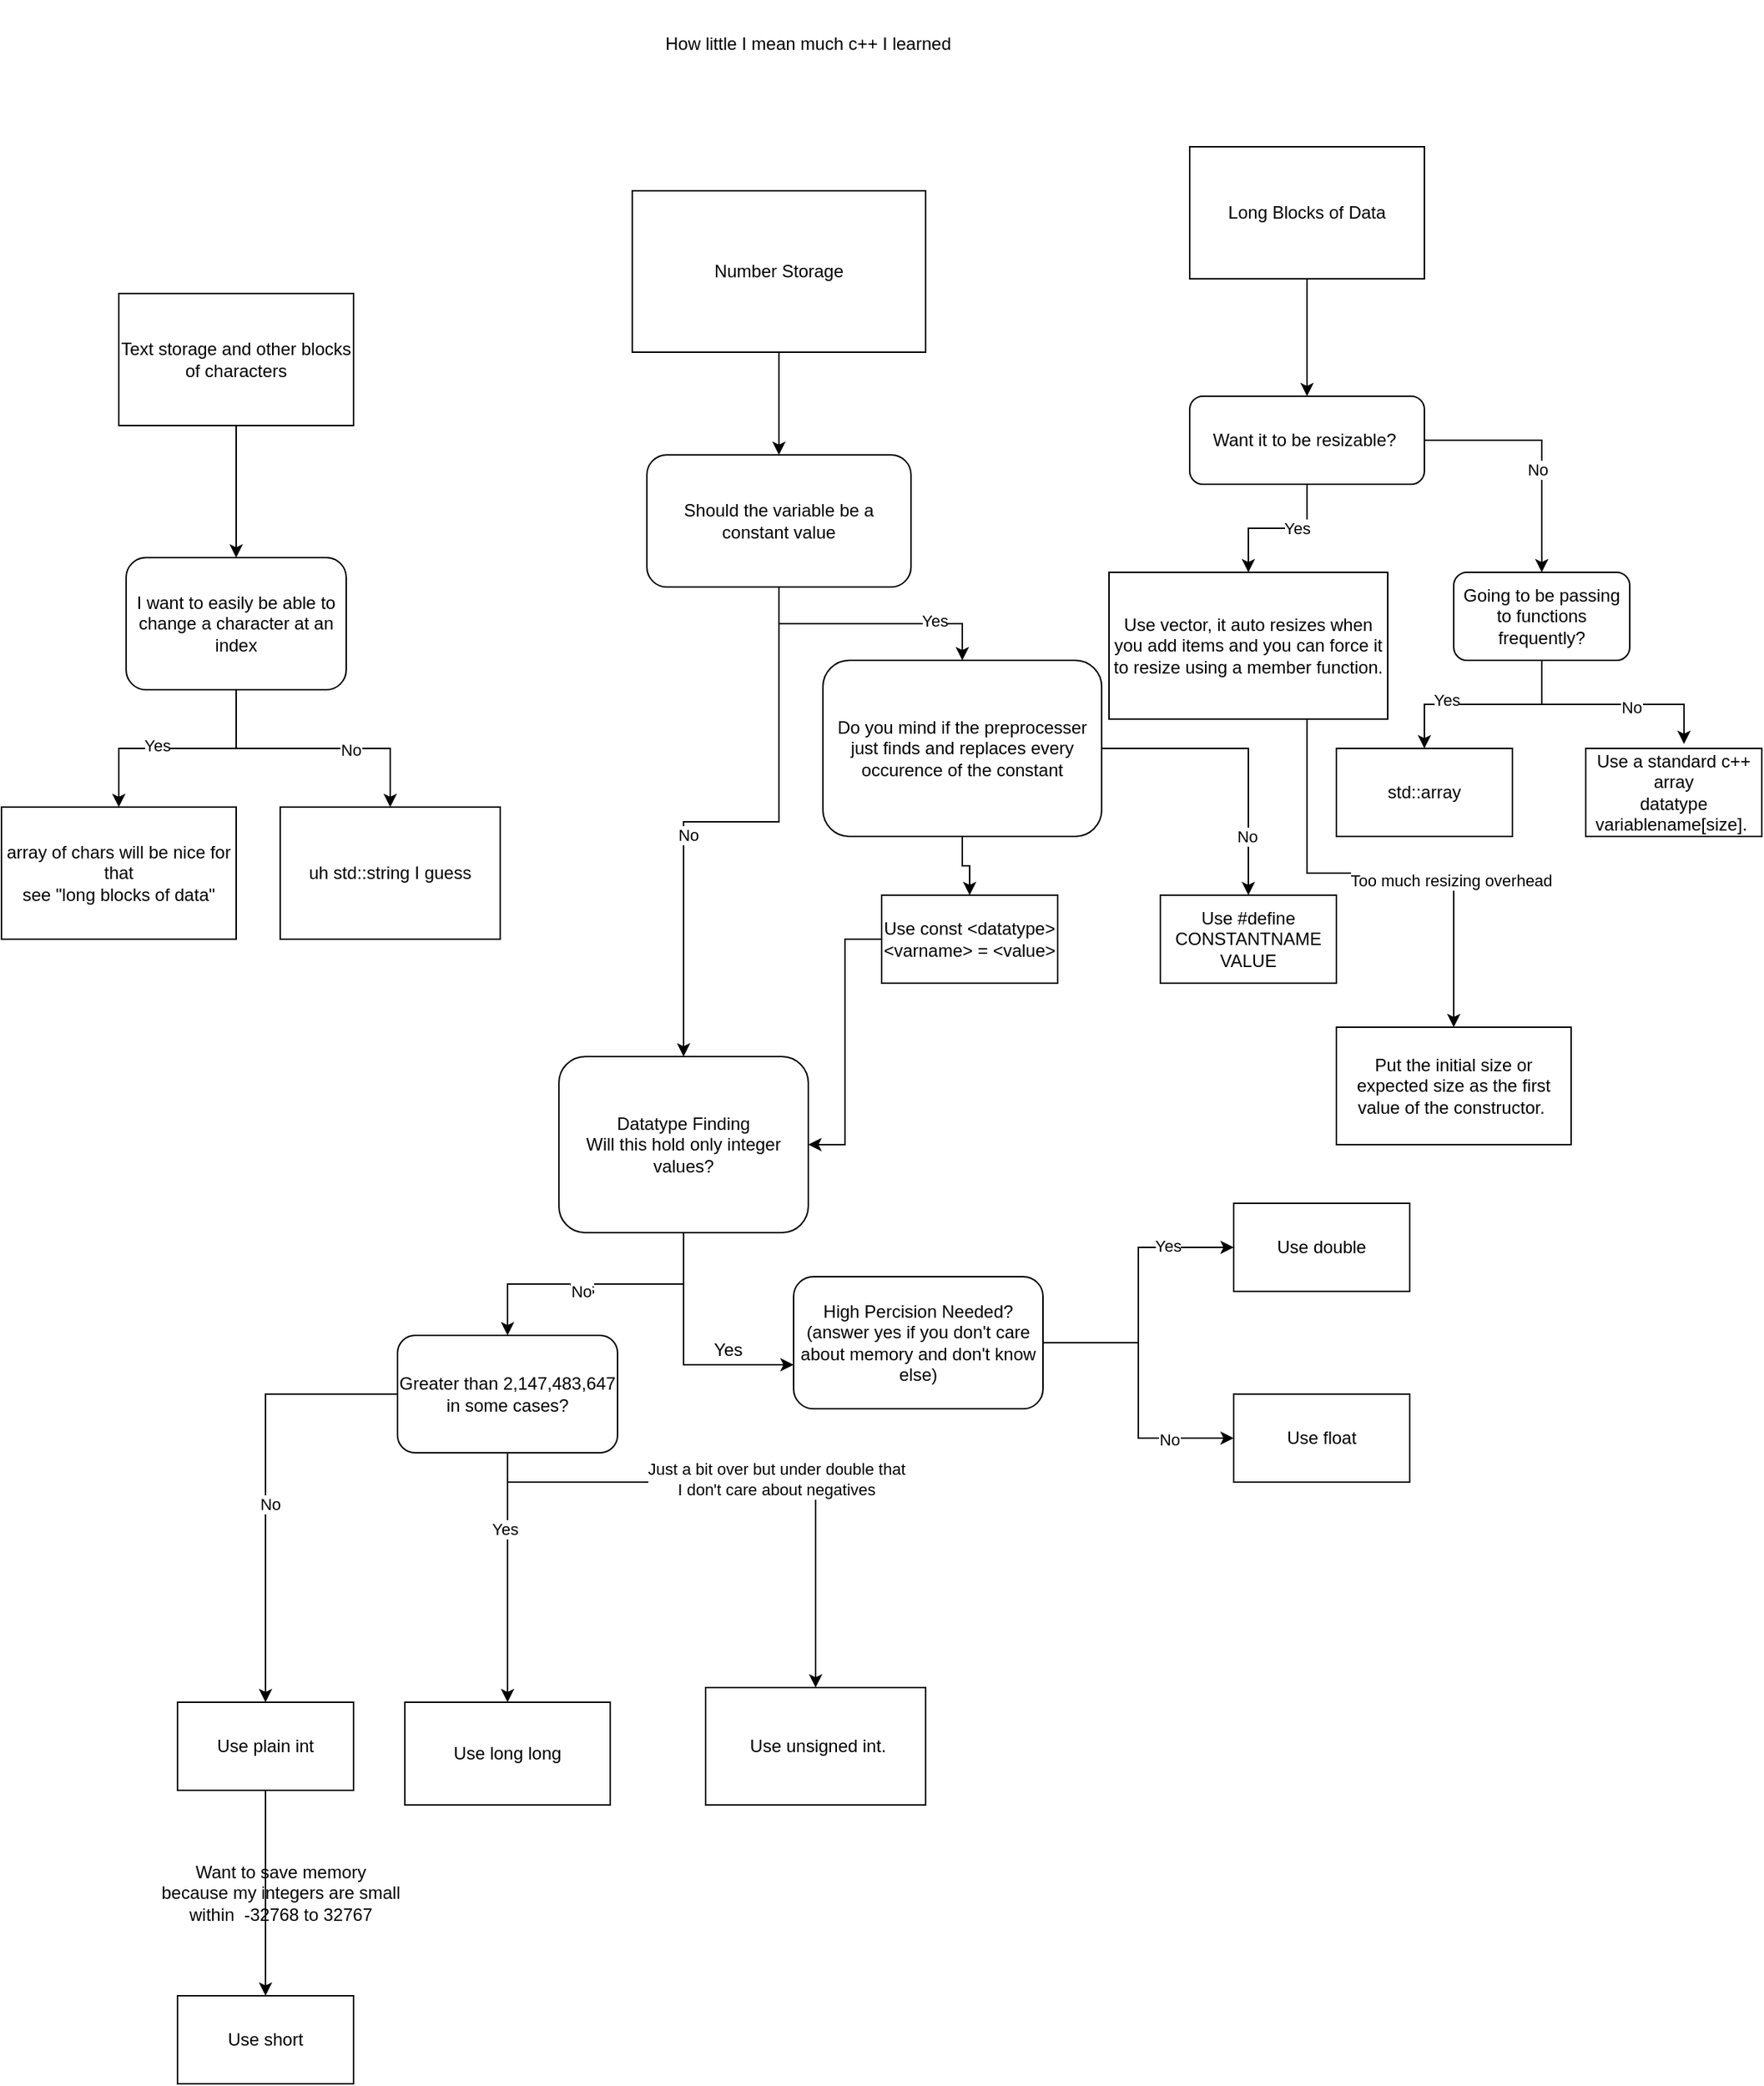 <mxfile version="14.7.4" type="github">
  <diagram id="Ynoxq1W2Wsek0Muvlr13" name="Page-1">
    <mxGraphModel dx="2746" dy="1007" grid="1" gridSize="10" guides="1" tooltips="1" connect="1" arrows="1" fold="1" page="1" pageScale="1" pageWidth="850" pageHeight="1100" math="0" shadow="0">
      <root>
        <mxCell id="0" />
        <mxCell id="1" parent="0" />
        <mxCell id="Kvpef55A-tBzaGGSpbhi-5" style="edgeStyle=orthogonalEdgeStyle;rounded=0;orthogonalLoop=1;jettySize=auto;html=1;" edge="1" parent="1" source="Kvpef55A-tBzaGGSpbhi-2" target="Kvpef55A-tBzaGGSpbhi-4">
          <mxGeometry relative="1" as="geometry" />
        </mxCell>
        <mxCell id="Kvpef55A-tBzaGGSpbhi-2" value="Number Storage" style="rounded=0;whiteSpace=wrap;html=1;" vertex="1" parent="1">
          <mxGeometry x="80" y="160" width="200" height="110" as="geometry" />
        </mxCell>
        <mxCell id="Kvpef55A-tBzaGGSpbhi-7" style="edgeStyle=orthogonalEdgeStyle;rounded=0;orthogonalLoop=1;jettySize=auto;html=1;" edge="1" parent="1" source="Kvpef55A-tBzaGGSpbhi-4" target="Kvpef55A-tBzaGGSpbhi-6">
          <mxGeometry relative="1" as="geometry" />
        </mxCell>
        <mxCell id="Kvpef55A-tBzaGGSpbhi-8" value="Yes" style="edgeLabel;html=1;align=center;verticalAlign=middle;resizable=0;points=[];" vertex="1" connectable="0" parent="Kvpef55A-tBzaGGSpbhi-7">
          <mxGeometry x="0.491" y="2" relative="1" as="geometry">
            <mxPoint as="offset" />
          </mxGeometry>
        </mxCell>
        <mxCell id="Kvpef55A-tBzaGGSpbhi-10" style="edgeStyle=orthogonalEdgeStyle;rounded=0;orthogonalLoop=1;jettySize=auto;html=1;" edge="1" parent="1" source="Kvpef55A-tBzaGGSpbhi-4" target="Kvpef55A-tBzaGGSpbhi-9">
          <mxGeometry relative="1" as="geometry" />
        </mxCell>
        <mxCell id="Kvpef55A-tBzaGGSpbhi-11" value="No" style="edgeLabel;html=1;align=center;verticalAlign=middle;resizable=0;points=[];" vertex="1" connectable="0" parent="Kvpef55A-tBzaGGSpbhi-10">
          <mxGeometry x="0.213" y="3" relative="1" as="geometry">
            <mxPoint as="offset" />
          </mxGeometry>
        </mxCell>
        <mxCell id="Kvpef55A-tBzaGGSpbhi-4" value="Should the variable be a constant value" style="rounded=1;whiteSpace=wrap;html=1;" vertex="1" parent="1">
          <mxGeometry x="90" y="340" width="180" height="90" as="geometry" />
        </mxCell>
        <mxCell id="Kvpef55A-tBzaGGSpbhi-13" style="edgeStyle=orthogonalEdgeStyle;rounded=0;orthogonalLoop=1;jettySize=auto;html=1;" edge="1" parent="1" source="Kvpef55A-tBzaGGSpbhi-6" target="Kvpef55A-tBzaGGSpbhi-12">
          <mxGeometry relative="1" as="geometry" />
        </mxCell>
        <mxCell id="Kvpef55A-tBzaGGSpbhi-14" value="No" style="edgeLabel;html=1;align=center;verticalAlign=middle;resizable=0;points=[];" vertex="1" connectable="0" parent="Kvpef55A-tBzaGGSpbhi-13">
          <mxGeometry x="0.6" y="-1" relative="1" as="geometry">
            <mxPoint as="offset" />
          </mxGeometry>
        </mxCell>
        <mxCell id="Kvpef55A-tBzaGGSpbhi-16" style="edgeStyle=orthogonalEdgeStyle;rounded=0;orthogonalLoop=1;jettySize=auto;html=1;" edge="1" parent="1" source="Kvpef55A-tBzaGGSpbhi-6" target="Kvpef55A-tBzaGGSpbhi-15">
          <mxGeometry relative="1" as="geometry" />
        </mxCell>
        <mxCell id="Kvpef55A-tBzaGGSpbhi-6" value="Do you mind if the preprocesser just finds and replaces every occurence of the constant" style="rounded=1;whiteSpace=wrap;html=1;" vertex="1" parent="1">
          <mxGeometry x="210" y="480" width="190" height="120" as="geometry" />
        </mxCell>
        <mxCell id="Kvpef55A-tBzaGGSpbhi-20" style="edgeStyle=orthogonalEdgeStyle;rounded=0;orthogonalLoop=1;jettySize=auto;html=1;" edge="1" parent="1" source="Kvpef55A-tBzaGGSpbhi-9" target="Kvpef55A-tBzaGGSpbhi-19">
          <mxGeometry relative="1" as="geometry" />
        </mxCell>
        <mxCell id="Kvpef55A-tBzaGGSpbhi-21" value="Yes" style="edgeLabel;html=1;align=center;verticalAlign=middle;resizable=0;points=[];" vertex="1" connectable="0" parent="Kvpef55A-tBzaGGSpbhi-20">
          <mxGeometry x="0.105" y="3" relative="1" as="geometry">
            <mxPoint as="offset" />
          </mxGeometry>
        </mxCell>
        <mxCell id="Kvpef55A-tBzaGGSpbhi-22" value="No" style="edgeLabel;html=1;align=center;verticalAlign=middle;resizable=0;points=[];" vertex="1" connectable="0" parent="Kvpef55A-tBzaGGSpbhi-20">
          <mxGeometry x="0.105" y="5" relative="1" as="geometry">
            <mxPoint as="offset" />
          </mxGeometry>
        </mxCell>
        <mxCell id="Kvpef55A-tBzaGGSpbhi-23" style="edgeStyle=orthogonalEdgeStyle;rounded=0;orthogonalLoop=1;jettySize=auto;html=1;entryX=0;entryY=0.667;entryDx=0;entryDy=0;entryPerimeter=0;" edge="1" parent="1" source="Kvpef55A-tBzaGGSpbhi-9" target="Kvpef55A-tBzaGGSpbhi-18">
          <mxGeometry relative="1" as="geometry" />
        </mxCell>
        <mxCell id="Kvpef55A-tBzaGGSpbhi-9" value="Datatype Finding&lt;br&gt;Will this hold only integer values?" style="rounded=1;whiteSpace=wrap;html=1;" vertex="1" parent="1">
          <mxGeometry x="30" y="750" width="170" height="120" as="geometry" />
        </mxCell>
        <mxCell id="Kvpef55A-tBzaGGSpbhi-12" value="Use #define CONSTANTNAME VALUE" style="rounded=0;whiteSpace=wrap;html=1;" vertex="1" parent="1">
          <mxGeometry x="440" y="640" width="120" height="60" as="geometry" />
        </mxCell>
        <mxCell id="Kvpef55A-tBzaGGSpbhi-17" style="edgeStyle=orthogonalEdgeStyle;rounded=0;orthogonalLoop=1;jettySize=auto;html=1;entryX=1;entryY=0.5;entryDx=0;entryDy=0;" edge="1" parent="1" source="Kvpef55A-tBzaGGSpbhi-15" target="Kvpef55A-tBzaGGSpbhi-9">
          <mxGeometry relative="1" as="geometry" />
        </mxCell>
        <mxCell id="Kvpef55A-tBzaGGSpbhi-15" value="Use const &amp;lt;datatype&amp;gt; &amp;lt;varname&amp;gt; = &amp;lt;value&amp;gt;" style="rounded=0;whiteSpace=wrap;html=1;" vertex="1" parent="1">
          <mxGeometry x="250" y="640" width="120" height="60" as="geometry" />
        </mxCell>
        <mxCell id="Kvpef55A-tBzaGGSpbhi-38" style="edgeStyle=orthogonalEdgeStyle;rounded=0;orthogonalLoop=1;jettySize=auto;html=1;" edge="1" parent="1" source="Kvpef55A-tBzaGGSpbhi-18" target="Kvpef55A-tBzaGGSpbhi-36">
          <mxGeometry relative="1" as="geometry" />
        </mxCell>
        <mxCell id="Kvpef55A-tBzaGGSpbhi-40" value="Yes" style="edgeLabel;html=1;align=center;verticalAlign=middle;resizable=0;points=[];" vertex="1" connectable="0" parent="Kvpef55A-tBzaGGSpbhi-38">
          <mxGeometry x="0.538" y="1" relative="1" as="geometry">
            <mxPoint as="offset" />
          </mxGeometry>
        </mxCell>
        <mxCell id="Kvpef55A-tBzaGGSpbhi-39" style="edgeStyle=orthogonalEdgeStyle;rounded=0;orthogonalLoop=1;jettySize=auto;html=1;" edge="1" parent="1" source="Kvpef55A-tBzaGGSpbhi-18" target="Kvpef55A-tBzaGGSpbhi-37">
          <mxGeometry relative="1" as="geometry" />
        </mxCell>
        <mxCell id="Kvpef55A-tBzaGGSpbhi-41" value="No" style="edgeLabel;html=1;align=center;verticalAlign=middle;resizable=0;points=[];" vertex="1" connectable="0" parent="Kvpef55A-tBzaGGSpbhi-39">
          <mxGeometry x="0.549" y="-1" relative="1" as="geometry">
            <mxPoint as="offset" />
          </mxGeometry>
        </mxCell>
        <mxCell id="Kvpef55A-tBzaGGSpbhi-18" value="High Percision Needed? (answer yes if you don&#39;t care about memory and don&#39;t know else)" style="rounded=1;whiteSpace=wrap;html=1;" vertex="1" parent="1">
          <mxGeometry x="190" y="900" width="170" height="90" as="geometry" />
        </mxCell>
        <mxCell id="Kvpef55A-tBzaGGSpbhi-27" style="edgeStyle=orthogonalEdgeStyle;rounded=0;orthogonalLoop=1;jettySize=auto;html=1;entryX=0.5;entryY=0;entryDx=0;entryDy=0;" edge="1" parent="1" source="Kvpef55A-tBzaGGSpbhi-19" target="Kvpef55A-tBzaGGSpbhi-26">
          <mxGeometry relative="1" as="geometry">
            <Array as="points">
              <mxPoint x="-5" y="1040" />
              <mxPoint x="205" y="1040" />
            </Array>
          </mxGeometry>
        </mxCell>
        <mxCell id="Kvpef55A-tBzaGGSpbhi-28" value="Just a bit over but under double that&lt;br&gt;I don&#39;t care about negatives" style="edgeLabel;html=1;align=center;verticalAlign=middle;resizable=0;points=[];" vertex="1" connectable="0" parent="Kvpef55A-tBzaGGSpbhi-27">
          <mxGeometry x="0.096" y="2" relative="1" as="geometry">
            <mxPoint as="offset" />
          </mxGeometry>
        </mxCell>
        <mxCell id="Kvpef55A-tBzaGGSpbhi-30" style="edgeStyle=orthogonalEdgeStyle;rounded=0;orthogonalLoop=1;jettySize=auto;html=1;" edge="1" parent="1" source="Kvpef55A-tBzaGGSpbhi-19" target="Kvpef55A-tBzaGGSpbhi-29">
          <mxGeometry relative="1" as="geometry" />
        </mxCell>
        <mxCell id="Kvpef55A-tBzaGGSpbhi-31" value="Yes" style="edgeLabel;html=1;align=center;verticalAlign=middle;resizable=0;points=[];" vertex="1" connectable="0" parent="Kvpef55A-tBzaGGSpbhi-30">
          <mxGeometry x="-0.388" y="-2" relative="1" as="geometry">
            <mxPoint as="offset" />
          </mxGeometry>
        </mxCell>
        <mxCell id="Kvpef55A-tBzaGGSpbhi-33" style="edgeStyle=orthogonalEdgeStyle;rounded=0;orthogonalLoop=1;jettySize=auto;html=1;" edge="1" parent="1" source="Kvpef55A-tBzaGGSpbhi-19" target="Kvpef55A-tBzaGGSpbhi-32">
          <mxGeometry relative="1" as="geometry" />
        </mxCell>
        <mxCell id="Kvpef55A-tBzaGGSpbhi-35" value="No" style="edgeLabel;html=1;align=center;verticalAlign=middle;resizable=0;points=[];" vertex="1" connectable="0" parent="Kvpef55A-tBzaGGSpbhi-33">
          <mxGeometry x="0.1" y="3" relative="1" as="geometry">
            <mxPoint as="offset" />
          </mxGeometry>
        </mxCell>
        <mxCell id="Kvpef55A-tBzaGGSpbhi-19" value="Greater than&amp;nbsp;2,147,483,647 in some cases?" style="rounded=1;whiteSpace=wrap;html=1;" vertex="1" parent="1">
          <mxGeometry x="-80" y="940" width="150" height="80" as="geometry" />
        </mxCell>
        <mxCell id="Kvpef55A-tBzaGGSpbhi-24" value="Yes" style="text;html=1;align=center;verticalAlign=middle;resizable=0;points=[];autosize=1;strokeColor=none;" vertex="1" parent="1">
          <mxGeometry x="130" y="940" width="30" height="20" as="geometry" />
        </mxCell>
        <mxCell id="Kvpef55A-tBzaGGSpbhi-26" value="&amp;nbsp;Use unsigned int." style="rounded=0;whiteSpace=wrap;html=1;" vertex="1" parent="1">
          <mxGeometry x="130" y="1180" width="150" height="80" as="geometry" />
        </mxCell>
        <mxCell id="Kvpef55A-tBzaGGSpbhi-29" value="Use long long" style="rounded=0;whiteSpace=wrap;html=1;" vertex="1" parent="1">
          <mxGeometry x="-75" y="1190" width="140" height="70" as="geometry" />
        </mxCell>
        <mxCell id="Kvpef55A-tBzaGGSpbhi-43" style="edgeStyle=orthogonalEdgeStyle;rounded=0;orthogonalLoop=1;jettySize=auto;html=1;" edge="1" parent="1" source="Kvpef55A-tBzaGGSpbhi-32" target="Kvpef55A-tBzaGGSpbhi-42">
          <mxGeometry relative="1" as="geometry" />
        </mxCell>
        <mxCell id="Kvpef55A-tBzaGGSpbhi-32" value="Use plain int" style="rounded=0;whiteSpace=wrap;html=1;" vertex="1" parent="1">
          <mxGeometry x="-230" y="1190" width="120" height="60" as="geometry" />
        </mxCell>
        <mxCell id="Kvpef55A-tBzaGGSpbhi-36" value="Use double" style="rounded=0;whiteSpace=wrap;html=1;" vertex="1" parent="1">
          <mxGeometry x="490" y="850" width="120" height="60" as="geometry" />
        </mxCell>
        <mxCell id="Kvpef55A-tBzaGGSpbhi-37" value="Use float" style="rounded=0;whiteSpace=wrap;html=1;" vertex="1" parent="1">
          <mxGeometry x="490" y="980" width="120" height="60" as="geometry" />
        </mxCell>
        <mxCell id="Kvpef55A-tBzaGGSpbhi-42" value="Use short" style="rounded=0;whiteSpace=wrap;html=1;" vertex="1" parent="1">
          <mxGeometry x="-230" y="1390" width="120" height="60" as="geometry" />
        </mxCell>
        <mxCell id="Kvpef55A-tBzaGGSpbhi-44" value="Want to save memory&lt;br&gt;because my integers are small&lt;br&gt;within&amp;nbsp;&lt;span&gt;	&lt;/span&gt;-32768 to 32767" style="text;html=1;align=center;verticalAlign=middle;resizable=0;points=[];autosize=1;strokeColor=none;" vertex="1" parent="1">
          <mxGeometry x="-260" y="1295" width="200" height="50" as="geometry" />
        </mxCell>
        <mxCell id="Kvpef55A-tBzaGGSpbhi-47" style="edgeStyle=orthogonalEdgeStyle;rounded=0;orthogonalLoop=1;jettySize=auto;html=1;entryX=0.5;entryY=0;entryDx=0;entryDy=0;" edge="1" parent="1" source="Kvpef55A-tBzaGGSpbhi-45" target="Kvpef55A-tBzaGGSpbhi-46">
          <mxGeometry relative="1" as="geometry" />
        </mxCell>
        <mxCell id="Kvpef55A-tBzaGGSpbhi-45" value="Long Blocks of Data" style="rounded=0;whiteSpace=wrap;html=1;" vertex="1" parent="1">
          <mxGeometry x="460" y="130" width="160" height="90" as="geometry" />
        </mxCell>
        <mxCell id="Kvpef55A-tBzaGGSpbhi-49" style="edgeStyle=orthogonalEdgeStyle;rounded=0;orthogonalLoop=1;jettySize=auto;html=1;" edge="1" parent="1" source="Kvpef55A-tBzaGGSpbhi-46" target="Kvpef55A-tBzaGGSpbhi-48">
          <mxGeometry relative="1" as="geometry" />
        </mxCell>
        <mxCell id="Kvpef55A-tBzaGGSpbhi-50" value="Yes" style="edgeLabel;html=1;align=center;verticalAlign=middle;resizable=0;points=[];" vertex="1" connectable="0" parent="Kvpef55A-tBzaGGSpbhi-49">
          <mxGeometry x="-0.26" relative="1" as="geometry">
            <mxPoint as="offset" />
          </mxGeometry>
        </mxCell>
        <mxCell id="Kvpef55A-tBzaGGSpbhi-53" style="edgeStyle=orthogonalEdgeStyle;rounded=0;orthogonalLoop=1;jettySize=auto;html=1;entryX=0.5;entryY=0;entryDx=0;entryDy=0;" edge="1" parent="1" source="Kvpef55A-tBzaGGSpbhi-46" target="Kvpef55A-tBzaGGSpbhi-52">
          <mxGeometry relative="1" as="geometry" />
        </mxCell>
        <mxCell id="Kvpef55A-tBzaGGSpbhi-54" value="No" style="edgeLabel;html=1;align=center;verticalAlign=middle;resizable=0;points=[];" vertex="1" connectable="0" parent="Kvpef55A-tBzaGGSpbhi-53">
          <mxGeometry x="0.176" y="-3" relative="1" as="geometry">
            <mxPoint as="offset" />
          </mxGeometry>
        </mxCell>
        <mxCell id="Kvpef55A-tBzaGGSpbhi-46" value="Want it to be resizable?&amp;nbsp;" style="rounded=1;whiteSpace=wrap;html=1;" vertex="1" parent="1">
          <mxGeometry x="460" y="300" width="160" height="60" as="geometry" />
        </mxCell>
        <mxCell id="Kvpef55A-tBzaGGSpbhi-62" style="edgeStyle=orthogonalEdgeStyle;rounded=0;orthogonalLoop=1;jettySize=auto;html=1;" edge="1" parent="1" source="Kvpef55A-tBzaGGSpbhi-48" target="Kvpef55A-tBzaGGSpbhi-61">
          <mxGeometry relative="1" as="geometry">
            <Array as="points">
              <mxPoint x="540" y="625" />
              <mxPoint x="640" y="625" />
            </Array>
          </mxGeometry>
        </mxCell>
        <mxCell id="Kvpef55A-tBzaGGSpbhi-63" value="Too much resizing overhead" style="edgeLabel;html=1;align=center;verticalAlign=middle;resizable=0;points=[];" vertex="1" connectable="0" parent="Kvpef55A-tBzaGGSpbhi-62">
          <mxGeometry x="0.355" y="-2" relative="1" as="geometry">
            <mxPoint as="offset" />
          </mxGeometry>
        </mxCell>
        <mxCell id="Kvpef55A-tBzaGGSpbhi-48" value="Use vector, it auto resizes when you add items and you can force it to resize using a member function." style="rounded=0;whiteSpace=wrap;html=1;" vertex="1" parent="1">
          <mxGeometry x="405" y="420" width="190" height="100" as="geometry" />
        </mxCell>
        <mxCell id="Kvpef55A-tBzaGGSpbhi-58" style="edgeStyle=orthogonalEdgeStyle;rounded=0;orthogonalLoop=1;jettySize=auto;html=1;entryX=0.5;entryY=0;entryDx=0;entryDy=0;" edge="1" parent="1" source="Kvpef55A-tBzaGGSpbhi-52" target="Kvpef55A-tBzaGGSpbhi-56">
          <mxGeometry relative="1" as="geometry" />
        </mxCell>
        <mxCell id="Kvpef55A-tBzaGGSpbhi-59" value="Yes" style="edgeLabel;html=1;align=center;verticalAlign=middle;resizable=0;points=[];" vertex="1" connectable="0" parent="Kvpef55A-tBzaGGSpbhi-58">
          <mxGeometry x="0.357" y="-3" relative="1" as="geometry">
            <mxPoint as="offset" />
          </mxGeometry>
        </mxCell>
        <mxCell id="Kvpef55A-tBzaGGSpbhi-60" style="edgeStyle=orthogonalEdgeStyle;rounded=0;orthogonalLoop=1;jettySize=auto;html=1;entryX=0.558;entryY=-0.05;entryDx=0;entryDy=0;entryPerimeter=0;" edge="1" parent="1" source="Kvpef55A-tBzaGGSpbhi-52" target="Kvpef55A-tBzaGGSpbhi-57">
          <mxGeometry relative="1" as="geometry" />
        </mxCell>
        <mxCell id="Kvpef55A-tBzaGGSpbhi-74" value="No" style="edgeLabel;html=1;align=center;verticalAlign=middle;resizable=0;points=[];" vertex="1" connectable="0" parent="Kvpef55A-tBzaGGSpbhi-60">
          <mxGeometry x="0.178" y="-2" relative="1" as="geometry">
            <mxPoint as="offset" />
          </mxGeometry>
        </mxCell>
        <mxCell id="Kvpef55A-tBzaGGSpbhi-52" value="Going to be passing to functions frequently?" style="rounded=1;whiteSpace=wrap;html=1;" vertex="1" parent="1">
          <mxGeometry x="640" y="420" width="120" height="60" as="geometry" />
        </mxCell>
        <mxCell id="Kvpef55A-tBzaGGSpbhi-56" value="std::array" style="rounded=0;whiteSpace=wrap;html=1;" vertex="1" parent="1">
          <mxGeometry x="560" y="540" width="120" height="60" as="geometry" />
        </mxCell>
        <mxCell id="Kvpef55A-tBzaGGSpbhi-57" value="Use a standard c++ array&lt;br&gt;datatype variablename[size].&amp;nbsp;" style="rounded=0;whiteSpace=wrap;html=1;" vertex="1" parent="1">
          <mxGeometry x="730" y="540" width="120" height="60" as="geometry" />
        </mxCell>
        <mxCell id="Kvpef55A-tBzaGGSpbhi-61" value="Put the initial size or expected size as the first value of the constructor.&amp;nbsp;" style="rounded=0;whiteSpace=wrap;html=1;" vertex="1" parent="1">
          <mxGeometry x="560" y="730" width="160" height="80" as="geometry" />
        </mxCell>
        <mxCell id="Kvpef55A-tBzaGGSpbhi-67" style="edgeStyle=orthogonalEdgeStyle;rounded=0;orthogonalLoop=1;jettySize=auto;html=1;" edge="1" parent="1" source="Kvpef55A-tBzaGGSpbhi-65" target="Kvpef55A-tBzaGGSpbhi-66">
          <mxGeometry relative="1" as="geometry" />
        </mxCell>
        <mxCell id="Kvpef55A-tBzaGGSpbhi-65" value="Text storage and other blocks of characters" style="rounded=0;whiteSpace=wrap;html=1;" vertex="1" parent="1">
          <mxGeometry x="-270" y="230" width="160" height="90" as="geometry" />
        </mxCell>
        <mxCell id="Kvpef55A-tBzaGGSpbhi-69" style="edgeStyle=orthogonalEdgeStyle;rounded=0;orthogonalLoop=1;jettySize=auto;html=1;" edge="1" parent="1" source="Kvpef55A-tBzaGGSpbhi-66" target="Kvpef55A-tBzaGGSpbhi-68">
          <mxGeometry relative="1" as="geometry" />
        </mxCell>
        <mxCell id="Kvpef55A-tBzaGGSpbhi-73" value="Yes" style="edgeLabel;html=1;align=center;verticalAlign=middle;resizable=0;points=[];" vertex="1" connectable="0" parent="Kvpef55A-tBzaGGSpbhi-69">
          <mxGeometry x="0.184" y="-2" relative="1" as="geometry">
            <mxPoint as="offset" />
          </mxGeometry>
        </mxCell>
        <mxCell id="Kvpef55A-tBzaGGSpbhi-72" style="edgeStyle=orthogonalEdgeStyle;rounded=0;orthogonalLoop=1;jettySize=auto;html=1;" edge="1" parent="1" source="Kvpef55A-tBzaGGSpbhi-66" target="Kvpef55A-tBzaGGSpbhi-71">
          <mxGeometry relative="1" as="geometry" />
        </mxCell>
        <mxCell id="Kvpef55A-tBzaGGSpbhi-75" value="No" style="edgeLabel;html=1;align=center;verticalAlign=middle;resizable=0;points=[];" vertex="1" connectable="0" parent="Kvpef55A-tBzaGGSpbhi-72">
          <mxGeometry x="0.269" y="-1" relative="1" as="geometry">
            <mxPoint as="offset" />
          </mxGeometry>
        </mxCell>
        <mxCell id="Kvpef55A-tBzaGGSpbhi-66" value="I want to easily be able to change a character at an index" style="rounded=1;whiteSpace=wrap;html=1;" vertex="1" parent="1">
          <mxGeometry x="-265" y="410" width="150" height="90" as="geometry" />
        </mxCell>
        <mxCell id="Kvpef55A-tBzaGGSpbhi-68" value="array of chars will be nice for that&lt;br&gt;see &quot;long blocks of data&quot;" style="rounded=0;whiteSpace=wrap;html=1;" vertex="1" parent="1">
          <mxGeometry x="-350" y="580" width="160" height="90" as="geometry" />
        </mxCell>
        <mxCell id="Kvpef55A-tBzaGGSpbhi-71" value="uh std::string I guess" style="rounded=0;whiteSpace=wrap;html=1;" vertex="1" parent="1">
          <mxGeometry x="-160" y="580" width="150" height="90" as="geometry" />
        </mxCell>
        <mxCell id="Kvpef55A-tBzaGGSpbhi-76" value="How little I mean much c++ I learned" style="text;html=1;strokeColor=none;fillColor=none;align=center;verticalAlign=middle;whiteSpace=wrap;rounded=0;" vertex="1" parent="1">
          <mxGeometry x="50" y="30" width="300" height="60" as="geometry" />
        </mxCell>
      </root>
    </mxGraphModel>
  </diagram>
</mxfile>
